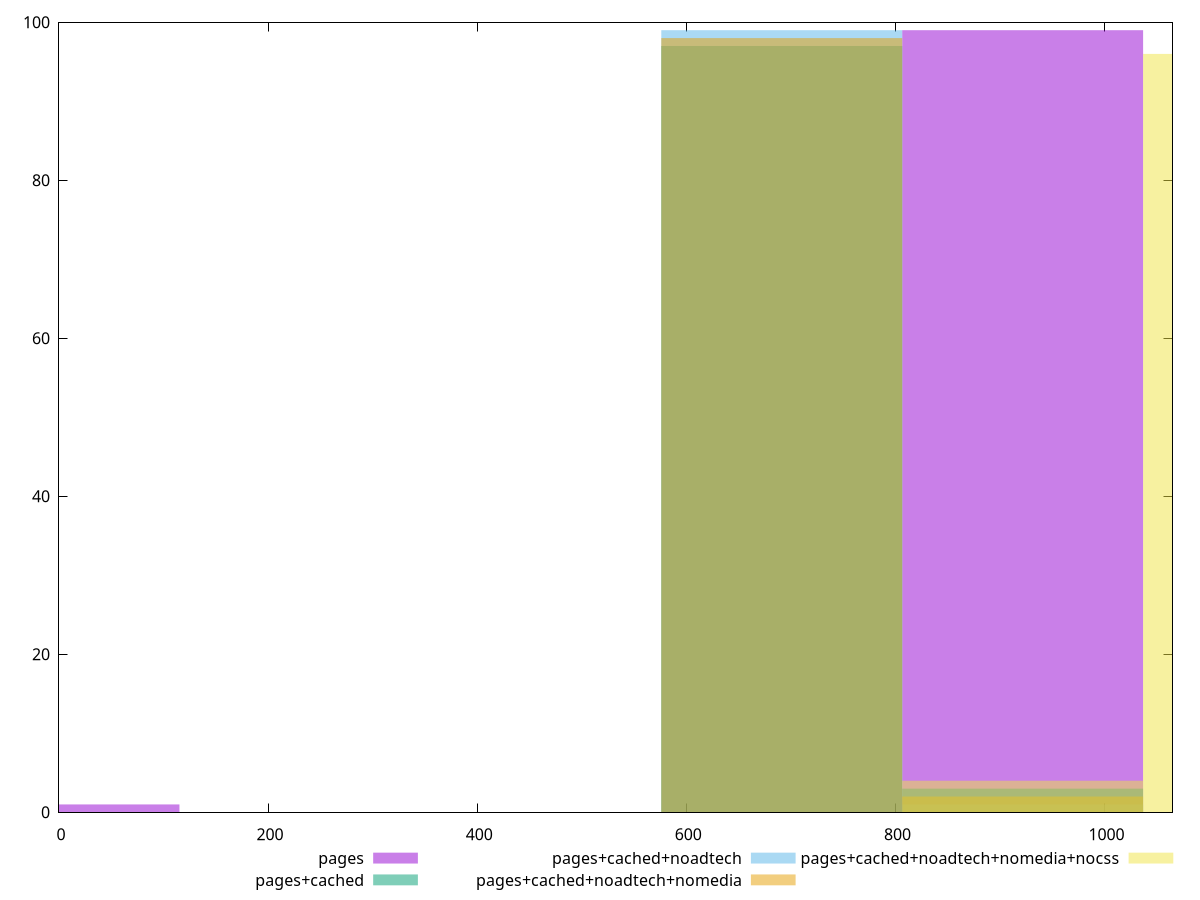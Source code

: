 reset

$pages <<EOF
921.6804613429335 99
0 1
EOF

$pagesCached <<EOF
921.6804613429335 3
691.2603460072002 97
EOF

$pagesCachedNoadtech <<EOF
921.6804613429335 1
691.2603460072002 99
EOF

$pagesCachedNoadtechNomedia <<EOF
921.6804613429335 2
691.2603460072002 98
EOF

$pagesCachedNoadtechNomediaNocss <<EOF
921.6804613429335 4
1152.100576678667 96
EOF

set key outside below
set boxwidth 230.42011533573339
set xrange [0:1065]
set yrange [0:100]
set trange [0:100]
set style fill transparent solid 0.5 noborder
set terminal svg size 640, 530 enhanced background rgb 'white'
set output "report_00018_2021-02-10T15-25-16.877Z/uses-rel-preload/comparison/histogram/all_raw.svg"

plot $pages title "pages" with boxes, \
     $pagesCached title "pages+cached" with boxes, \
     $pagesCachedNoadtech title "pages+cached+noadtech" with boxes, \
     $pagesCachedNoadtechNomedia title "pages+cached+noadtech+nomedia" with boxes, \
     $pagesCachedNoadtechNomediaNocss title "pages+cached+noadtech+nomedia+nocss" with boxes

reset
